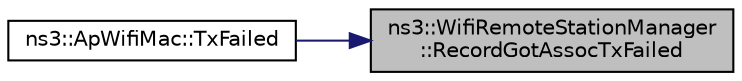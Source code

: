 digraph "ns3::WifiRemoteStationManager::RecordGotAssocTxFailed"
{
 // LATEX_PDF_SIZE
  edge [fontname="Helvetica",fontsize="10",labelfontname="Helvetica",labelfontsize="10"];
  node [fontname="Helvetica",fontsize="10",shape=record];
  rankdir="RL";
  Node1 [label="ns3::WifiRemoteStationManager\l::RecordGotAssocTxFailed",height=0.2,width=0.4,color="black", fillcolor="grey75", style="filled", fontcolor="black",tooltip="Records that we missed an ACK for the association response we sent."];
  Node1 -> Node2 [dir="back",color="midnightblue",fontsize="10",style="solid",fontname="Helvetica"];
  Node2 [label="ns3::ApWifiMac::TxFailed",height=0.2,width=0.4,color="black", fillcolor="white", style="filled",URL="$classns3_1_1_ap_wifi_mac.html#aecabca257eb2b43205eeefd63d09de95",tooltip="The packet we sent was successfully received by the receiver (i.e."];
}
